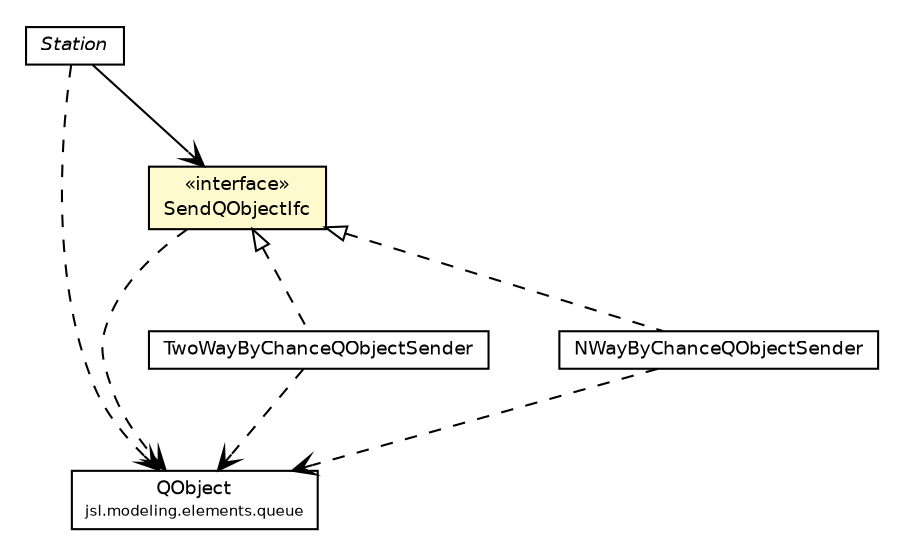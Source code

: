 #!/usr/local/bin/dot
#
# Class diagram 
# Generated by UMLGraph version 5.4 (http://www.umlgraph.org/)
#

digraph G {
	edge [fontname="Helvetica",fontsize=10,labelfontname="Helvetica",labelfontsize=10];
	node [fontname="Helvetica",fontsize=10,shape=plaintext];
	nodesep=0.25;
	ranksep=0.5;
	// jsl.modeling.elements.queue.QObject
	c198385 [label=<<table title="jsl.modeling.elements.queue.QObject" border="0" cellborder="1" cellspacing="0" cellpadding="2" port="p" href="../queue/QObject.html">
		<tr><td><table border="0" cellspacing="0" cellpadding="1">
<tr><td align="center" balign="center"> QObject </td></tr>
<tr><td align="center" balign="center"><font point-size="7.0"> jsl.modeling.elements.queue </font></td></tr>
		</table></td></tr>
		</table>>, URL="../queue/QObject.html", fontname="Helvetica", fontcolor="black", fontsize=9.0];
	// jsl.modeling.elements.station.TwoWayByChanceQObjectSender
	c198520 [label=<<table title="jsl.modeling.elements.station.TwoWayByChanceQObjectSender" border="0" cellborder="1" cellspacing="0" cellpadding="2" port="p" href="./TwoWayByChanceQObjectSender.html">
		<tr><td><table border="0" cellspacing="0" cellpadding="1">
<tr><td align="center" balign="center"> TwoWayByChanceQObjectSender </td></tr>
		</table></td></tr>
		</table>>, URL="./TwoWayByChanceQObjectSender.html", fontname="Helvetica", fontcolor="black", fontsize=9.0];
	// jsl.modeling.elements.station.Station
	c198521 [label=<<table title="jsl.modeling.elements.station.Station" border="0" cellborder="1" cellspacing="0" cellpadding="2" port="p" href="./Station.html">
		<tr><td><table border="0" cellspacing="0" cellpadding="1">
<tr><td align="center" balign="center"><font face="Helvetica-Oblique"> Station </font></td></tr>
		</table></td></tr>
		</table>>, URL="./Station.html", fontname="Helvetica", fontcolor="black", fontsize=9.0];
	// jsl.modeling.elements.station.SendQObjectIfc
	c198524 [label=<<table title="jsl.modeling.elements.station.SendQObjectIfc" border="0" cellborder="1" cellspacing="0" cellpadding="2" port="p" bgcolor="lemonChiffon" href="./SendQObjectIfc.html">
		<tr><td><table border="0" cellspacing="0" cellpadding="1">
<tr><td align="center" balign="center"> &#171;interface&#187; </td></tr>
<tr><td align="center" balign="center"> SendQObjectIfc </td></tr>
		</table></td></tr>
		</table>>, URL="./SendQObjectIfc.html", fontname="Helvetica", fontcolor="black", fontsize=9.0];
	// jsl.modeling.elements.station.NWayByChanceQObjectSender
	c198527 [label=<<table title="jsl.modeling.elements.station.NWayByChanceQObjectSender" border="0" cellborder="1" cellspacing="0" cellpadding="2" port="p" href="./NWayByChanceQObjectSender.html">
		<tr><td><table border="0" cellspacing="0" cellpadding="1">
<tr><td align="center" balign="center"> NWayByChanceQObjectSender </td></tr>
		</table></td></tr>
		</table>>, URL="./NWayByChanceQObjectSender.html", fontname="Helvetica", fontcolor="black", fontsize=9.0];
	//jsl.modeling.elements.station.TwoWayByChanceQObjectSender implements jsl.modeling.elements.station.SendQObjectIfc
	c198524:p -> c198520:p [dir=back,arrowtail=empty,style=dashed];
	//jsl.modeling.elements.station.NWayByChanceQObjectSender implements jsl.modeling.elements.station.SendQObjectIfc
	c198524:p -> c198527:p [dir=back,arrowtail=empty,style=dashed];
	// jsl.modeling.elements.station.Station NAVASSOC jsl.modeling.elements.station.SendQObjectIfc
	c198521:p -> c198524:p [taillabel="", label="", headlabel="", fontname="Helvetica", fontcolor="black", fontsize=10.0, color="black", arrowhead=open];
	// jsl.modeling.elements.station.TwoWayByChanceQObjectSender DEPEND jsl.modeling.elements.queue.QObject
	c198520:p -> c198385:p [taillabel="", label="", headlabel="", fontname="Helvetica", fontcolor="black", fontsize=10.0, color="black", arrowhead=open, style=dashed];
	// jsl.modeling.elements.station.Station DEPEND jsl.modeling.elements.queue.QObject
	c198521:p -> c198385:p [taillabel="", label="", headlabel="", fontname="Helvetica", fontcolor="black", fontsize=10.0, color="black", arrowhead=open, style=dashed];
	// jsl.modeling.elements.station.SendQObjectIfc DEPEND jsl.modeling.elements.queue.QObject
	c198524:p -> c198385:p [taillabel="", label="", headlabel="", fontname="Helvetica", fontcolor="black", fontsize=10.0, color="black", arrowhead=open, style=dashed];
	// jsl.modeling.elements.station.NWayByChanceQObjectSender DEPEND jsl.modeling.elements.queue.QObject
	c198527:p -> c198385:p [taillabel="", label="", headlabel="", fontname="Helvetica", fontcolor="black", fontsize=10.0, color="black", arrowhead=open, style=dashed];
}

